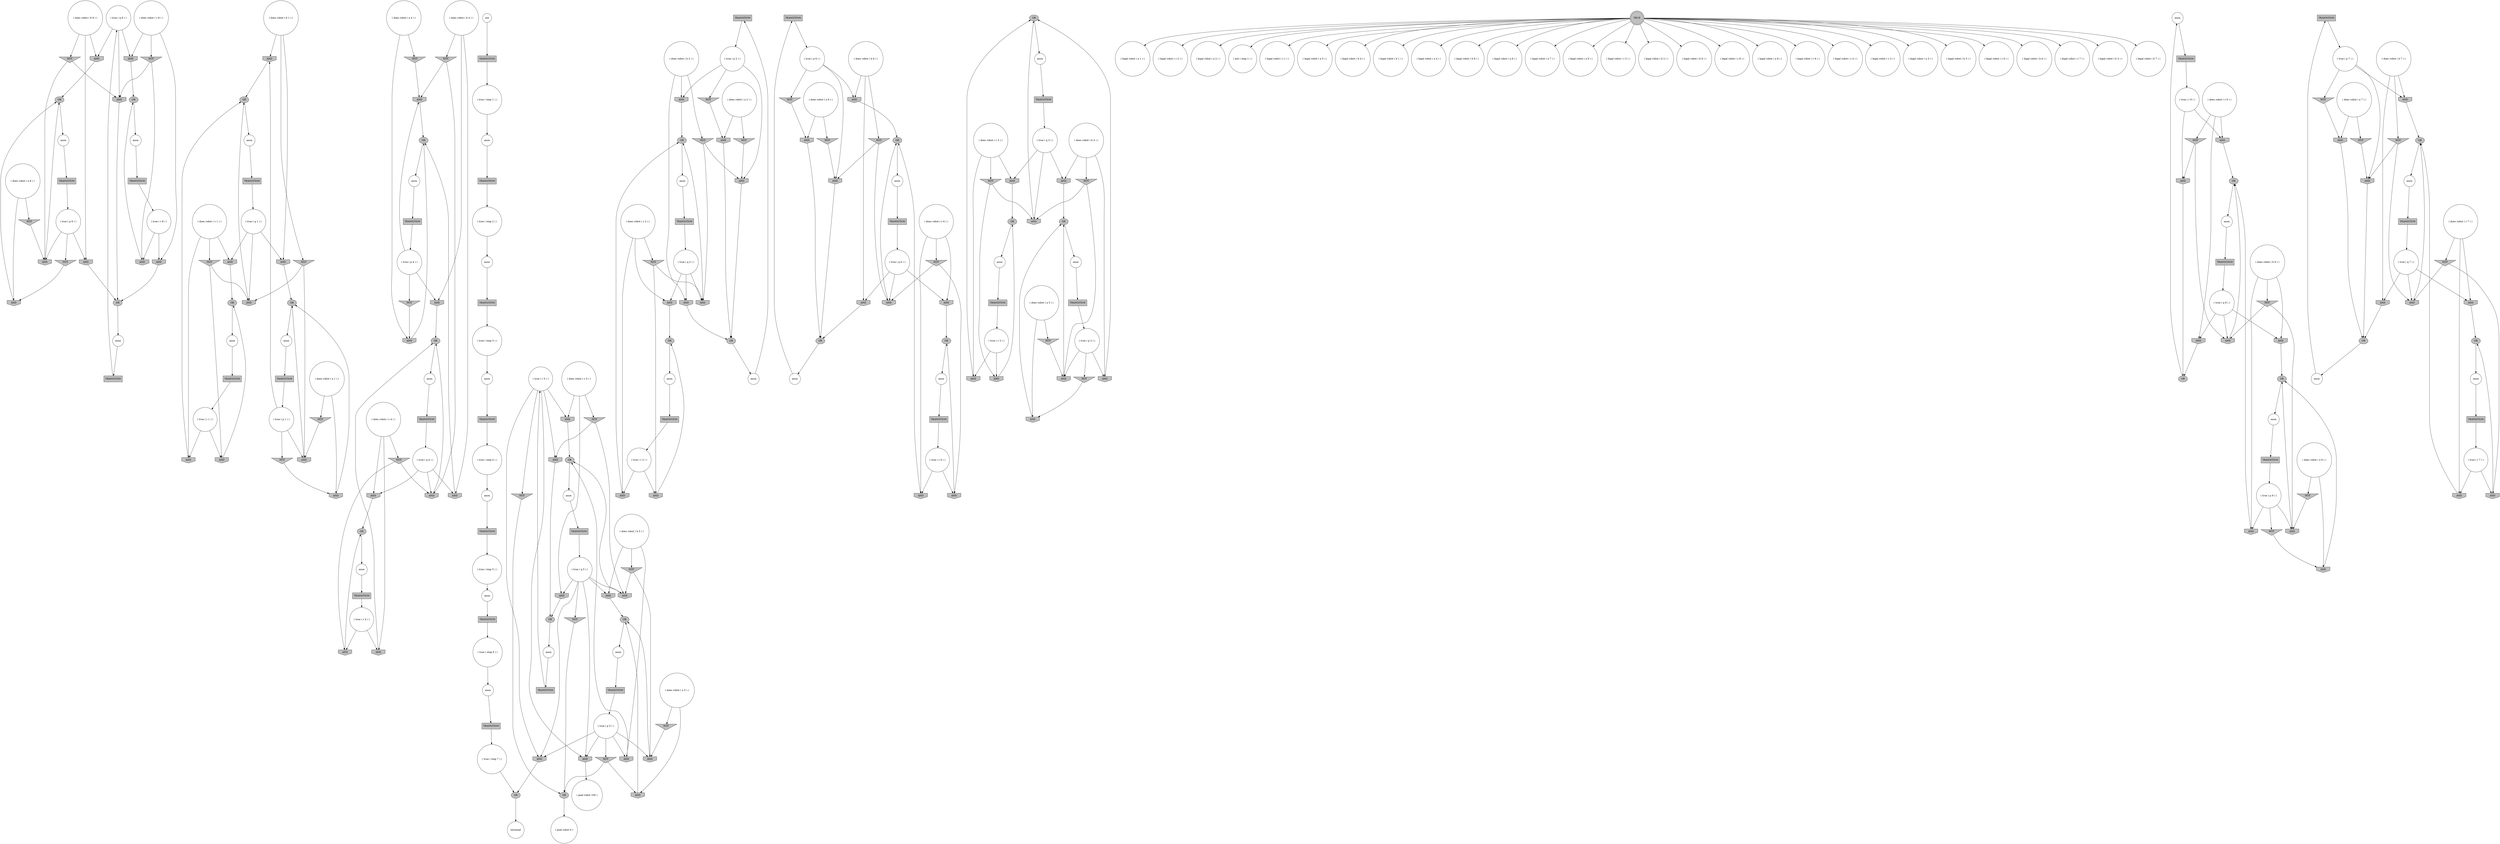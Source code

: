 digraph propNet
{
	"@76d3046"[shape=circle, style= filled, fillcolor=white, label="( true ( q 8 ) )"]; "@76d3046"->"@2bb64b70"; "@76d3046"->"@7c3cfaab"; "@76d3046"->"@22c8ebd6"; 
	"@54d1f0ad"[shape=invhouse, style= filled, fillcolor=grey, label="AND"]; "@54d1f0ad"->"@3a252a17"; 
	"@cc749e4"[shape=invtriangle, style= filled, fillcolor=grey, label="NOT"]; "@cc749e4"->"@16369fdc"; 
	"@62f04dae"[shape=invhouse, style= filled, fillcolor=grey, label="AND"]; "@62f04dae"->"@5da0b94d"; 
	"@1ad997f9"[shape=box, style= filled, fillcolor=grey, label="TRANSITION"]; "@1ad997f9"->"@2f87fafc"; 
	"@3c789d63"[shape=circle, style= filled, fillcolor=white, label="( true ( q 4 ) )"]; "@3c789d63"->"@3e29b849"; "@3c789d63"->"@1db5d2b2"; "@3c789d63"->"@7cfae78f"; 
	"@7220b722"[shape=box, style= filled, fillcolor=grey, label="TRANSITION"]; "@7220b722"->"@28722969"; 
	"@3e29b849"[shape=invhouse, style= filled, fillcolor=grey, label="AND"]; "@3e29b849"->"@5b0010ec"; 
	"@5fb45ddc"[shape=circle, style= filled, fillcolor=white, label="( does robot ( b 2 ) )"]; "@5fb45ddc"->"@3f2f529b"; "@5fb45ddc"->"@3a7e479a"; "@5fb45ddc"->"@75f0f8ff"; 
	"@6128453c"[shape=box, style= filled, fillcolor=grey, label="TRANSITION"]; "@6128453c"->"@22b90a6e"; 
	"@51f2412a"[shape=ellipse, style= filled, fillcolor=grey, label="OR"]; "@51f2412a"->"@7794566d"; 
	"@4d83da96"[shape=circle, style= filled, fillcolor=white, label="( true ( r 2 ) )"]; "@4d83da96"->"@1e929ba3"; "@4d83da96"->"@1695ef17"; 
	"@2025b64d"[shape=ellipse, style= filled, fillcolor=grey, label="OR"]; "@2025b64d"->"@be389b8"; 
	"@74914a0a"[shape=box, style= filled, fillcolor=grey, label="TRANSITION"]; "@74914a0a"->"@f2f8a84"; 
	"@569c6f2"[shape=invtriangle, style= filled, fillcolor=grey, label="NOT"]; "@569c6f2"->"@1ae0e7d"; "@569c6f2"->"@63843ca4"; 
	"@35703484"[shape=circle, style= filled, fillcolor=white, label="( legal robot ( a 1 ) )"]; 
	"@5e53bbfa"[shape=invtriangle, style= filled, fillcolor=grey, label="NOT"]; "@5e53bbfa"->"@1e4276fd"; 
	"@70da8742"[shape=invhouse, style= filled, fillcolor=grey, label="AND"]; "@70da8742"->"@44f1b25e"; 
	"@732efcfe"[shape=circle, style= filled, fillcolor=white, label="anon"]; "@732efcfe"->"@2555e3ab"; 
	"@be389b8"[shape=circle, style= filled, fillcolor=white, label="anon"]; "@be389b8"->"@6dca1837"; 
	"@3a7e479a"[shape=invtriangle, style= filled, fillcolor=grey, label="NOT"]; "@3a7e479a"->"@199b7c62"; "@3a7e479a"->"@388eed76"; 
	"@1fb93526"[shape=box, style= filled, fillcolor=grey, label="TRANSITION"]; "@1fb93526"->"@6cb1cb25"; 
	"@466c137c"[shape=box, style= filled, fillcolor=grey, label="TRANSITION"]; "@466c137c"->"@61697d14"; 
	"@190c0fa7"[shape=circle, style= filled, fillcolor=white, label="( legal robot ( c 2 ) )"]; 
	"@627c4768"[shape=circle, style= filled, fillcolor=white, label="( legal robot ( a 2 ) )"]; 
	"@36b1be82"[shape=ellipse, style= filled, fillcolor=grey, label="OR"]; "@36b1be82"->"@4f5264db"; 
	"@9f6f3dc"[shape=circle, style= filled, fillcolor=white, label="anon"]; "@9f6f3dc"->"@3f8771dc"; 
	"@766d4f30"[shape=invhouse, style= filled, fillcolor=grey, label="AND"]; "@766d4f30"->"@2025b64d"; 
	"@2c8f3eac"[shape=circle, style= filled, fillcolor=white, label="( init ( step 1 ) )"]; 
	"@62e59e40"[shape=circle, style= filled, fillcolor=white, label="terminal"]; 
	"@5da0b94d"[shape=ellipse, style= filled, fillcolor=grey, label="OR"]; "@5da0b94d"->"@62e59e40"; 
	"@50baa573"[shape=ellipse, style= filled, fillcolor=grey, label="OR"]; "@50baa573"->"@dc44a6d"; 
	"@3f78e13f"[shape=circle, style= filled, fillcolor=white, label="( legal robot ( c 1 ) )"]; 
	"@738bf6bf"[shape=box, style= filled, fillcolor=grey, label="TRANSITION"]; "@738bf6bf"->"@256b352c"; 
	"@db2e44d"[shape=invtriangle, style= filled, fillcolor=grey, label="NOT"]; "@db2e44d"->"@1b2ede8"; 
	"@5b08ea49"[shape=invtriangle, style= filled, fillcolor=grey, label="NOT"]; "@5b08ea49"->"@3e29b849"; "@5b08ea49"->"@264d8d50"; 
	"@c7f5bf9"[shape=invhouse, style= filled, fillcolor=grey, label="AND"]; "@c7f5bf9"->"@44f1b25e"; 
	"@4c825cf3"[shape=circle, style= filled, fillcolor=white, label="( true ( q 9 ) )"]; "@4c825cf3"->"@6c7a3a30"; "@4c825cf3"->"@b9deddb"; "@4c825cf3"->"@49b9a538"; 
	"@3e7c609"[shape=circle, style= filled, fillcolor=white, label="( does robot ( b 9 ) )"]; "@3e7c609"->"@7bfd25ce"; "@3e7c609"->"@657a7adf"; "@3e7c609"->"@49b9a538"; 
	"@c65fb1"[shape=invtriangle, style= filled, fillcolor=grey, label="NOT"]; "@c65fb1"->"@388eed76"; 
	"@5b0010ec"[shape=ellipse, style= filled, fillcolor=grey, label="OR"]; "@5b0010ec"->"@615724a0"; 
	"@2e0ca6ae"[shape=circle, style= filled, fillcolor=white, label="anon"]; "@2e0ca6ae"->"@29d602b3"; 
	"@4c18fa85"[shape=invhouse, style= filled, fillcolor=grey, label="AND"]; "@4c18fa85"->"@5ecfe500"; 
	"@6d87c12a"[shape=invtriangle, style= filled, fillcolor=grey, label="NOT"]; "@6d87c12a"->"@6b9ae493"; "@6d87c12a"->"@91456c5"; 
	"@2c18b492"[shape=ellipse, style= filled, fillcolor=grey, label="OR"]; "@2c18b492"->"@9f6f3dc"; 
	"@7aaf8b32"[shape=ellipse, style= filled, fillcolor=grey, label="OR"]; "@7aaf8b32"->"@1adbbe8b"; 
	"@3a252a17"[shape=ellipse, style= filled, fillcolor=grey, label="OR"]; "@3a252a17"->"@5dee69d3"; 
	"@627b5c"[shape=invhouse, style= filled, fillcolor=grey, label="AND"]; "@627b5c"->"@2025b64d"; 
	"@6fa37fac"[shape=circle, style= filled, fillcolor=white, label="( true ( q 7 ) )"]; "@6fa37fac"->"@4e0bd5df"; "@6fa37fac"->"@763861e6"; "@6fa37fac"->"@91456c5"; 
	"@12e29f36"[shape=circle, style= filled, fillcolor=white, label="anon"]; "@12e29f36"->"@6128453c"; 
	"@14cef147"[shape=invtriangle, style= filled, fillcolor=grey, label="NOT"]; "@14cef147"->"@1ae0e7d"; "@14cef147"->"@1e4276fd"; 
	"@4aa0c486"[shape=circle, style= filled, fillcolor=white, label="( does robot ( a 2 ) )"]; "@4aa0c486"->"@c65fb1"; "@4aa0c486"->"@4e850e8c"; 
	"@4a018e1b"[shape=circle, style= filled, fillcolor=white, label="anon"]; "@4a018e1b"->"@171fcdde"; 
	"@1695ef17"[shape=invhouse, style= filled, fillcolor=grey, label="AND"]; "@1695ef17"->"@36b1be82"; 
	"@531a700a"[shape=invhouse, style= filled, fillcolor=grey, label="AND"]; "@531a700a"->"@561140db"; 
	"@1b2ede8"[shape=ellipse, style= filled, fillcolor=grey, label="OR"]; "@1b2ede8"->"@a211b37"; 
	"@6a46f764"[shape=invhouse, style= filled, fillcolor=grey, label="AND"]; "@6a46f764"->"@50baa573"; 
	"@114c02d4"[shape=invhouse, style= filled, fillcolor=grey, label="AND"]; "@114c02d4"->"@37f808e6"; 
	"@2bb64b70"[shape=invhouse, style= filled, fillcolor=grey, label="AND"]; "@2bb64b70"->"@2d97d09f"; 
	"@49c88f2b"[shape=circle, style= filled, fillcolor=white, label="anon"]; "@49c88f2b"->"@5fc8ad52"; 
	"@9eae15f"[shape=invhouse, style= filled, fillcolor=grey, label="AND"]; "@9eae15f"->"@2569a1c5"; 
	"@1b0fb9bd"[shape=invhouse, style= filled, fillcolor=grey, label="AND"]; "@1b0fb9bd"->"@e2f75e5"; 
	"@72270fc4"[shape=circle, style= filled, fillcolor=white, label="( legal robot ( a 5 ) )"]; 
	"@66201d6d"[shape=circle, style= filled, fillcolor=white, label="init"]; "@66201d6d"->"@466c137c"; 
	"@46c80e21"[shape=circle, style= filled, fillcolor=white, label="( legal robot ( b 4 ) )"]; 
	"@68f51766"[shape=circle, style= filled, fillcolor=white, label="( does robot ( b 1 ) )"]; "@68f51766"->"@54d1f0ad"; "@68f51766"->"@32d35f5f"; "@68f51766"->"@6e9c2192"; 
	"@46be6108"[shape=circle, style= filled, fillcolor=white, label="anon"]; "@46be6108"->"@214b4b3a"; 
	"@79b2591c"[shape=invhouse, style= filled, fillcolor=grey, label="AND"]; "@79b2591c"->"@51f2412a"; 
	"@1fbb60ad"[shape=circle, style= filled, fillcolor=white, label="( legal robot ( b 1 ) )"]; 
	"@2f87fafc"[shape=circle, style= filled, fillcolor=white, label="( true ( p 2 ) )"]; "@2f87fafc"->"@db2b10a"; "@2f87fafc"->"@75f0f8ff"; "@2f87fafc"->"@388eed76"; 
	"@2d6f4ce0"[shape=box, style= filled, fillcolor=grey, label="TRANSITION"]; "@2d6f4ce0"->"@10ba5a81"; 
	"@db2b10a"[shape=invtriangle, style= filled, fillcolor=grey, label="NOT"]; "@db2b10a"->"@4e850e8c"; 
	"@52f9cbe5"[shape=invhouse, style= filled, fillcolor=grey, label="AND"]; "@52f9cbe5"->"@3aa42c31"; 
	"@4302df5"[shape=box, style= filled, fillcolor=grey, label="TRANSITION"]; "@4302df5"->"@7ea96606"; 
	"@2555e3ab"[shape=box, style= filled, fillcolor=grey, label="TRANSITION"]; "@2555e3ab"->"@32bed1fd"; 
	"@7794566d"[shape=circle, style= filled, fillcolor=white, label="anon"]; "@7794566d"->"@7220b722"; 
	"@264d8d50"[shape=invhouse, style= filled, fillcolor=grey, label="AND"]; "@264d8d50"->"@71d0e17a"; 
	"@705ba50e"[shape=circle, style= filled, fillcolor=white, label="( legal robot ( a 4 ) )"]; 
	"@54f169"[shape=circle, style= filled, fillcolor=white, label="( true ( q 3 ) )"]; "@54f169"->"@627b5c"; "@54f169"->"@5afc0f5"; "@54f169"->"@4c5b55a9"; 
	"@6b9ae493"[shape=invhouse, style= filled, fillcolor=grey, label="AND"]; "@6b9ae493"->"@2a5b8e8c"; 
	"@23f2bc83"[shape=circle, style= filled, fillcolor=white, label="( does robot ( a 3 ) )"]; "@23f2bc83"->"@b04bce3"; "@23f2bc83"->"@15364ee5"; 
	"@4dc4e792"[shape=invhouse, style= filled, fillcolor=grey, label="AND"]; "@4dc4e792"->"@6153e0c0"; 
	"@3aa42c31"[shape=circle, style= filled, fillcolor=white, label="( goal robot 100 )"]; 
	"@6cb1cb25"[shape=circle, style= filled, fillcolor=white, label="( true ( p 1 ) )"]; "@6cb1cb25"->"@54d1f0ad"; "@6cb1cb25"->"@531a700a"; "@6cb1cb25"->"@59e14a78"; 
	"@62bc36ff"[shape=invhouse, style= filled, fillcolor=grey, label="AND"]; "@62bc36ff"->"@40930120"; 
	"@3b3e3940"[shape=box, style= filled, fillcolor=grey, label="TRANSITION"]; "@3b3e3940"->"@7be758ca"; 
	"@5e6e3fe4"[shape=circle, style= filled, fillcolor=white, label="( legal robot ( b 8 ) )"]; 
	"@71cd427a"[shape=invhouse, style= filled, fillcolor=grey, label="AND"]; "@71cd427a"->"@4f9d4f7"; 
	"@4f65cbd2"[shape=ellipse, style= filled, fillcolor=grey, label="OR"]; "@4f65cbd2"->"@242870b7"; 
	"@58edf4c8"[shape=circle, style= filled, fillcolor=white, label="( true ( q 6 ) )"]; "@58edf4c8"->"@3c6e4ba6"; "@58edf4c8"->"@70da8742"; "@58edf4c8"->"@6cb101cf"; 
	"@190a0d51"[shape=circle, style= filled, fillcolor=white, label="anon"]; "@190a0d51"->"@30f49e8f"; 
	"@5dee69d3"[shape=circle, style= filled, fillcolor=white, label="anon"]; "@5dee69d3"->"@3850620f"; 
	"@57f55cae"[shape=circle, style= filled, fillcolor=white, label="anon"]; "@57f55cae"->"@41d753b7"; 
	"@28b53b32"[shape=invhouse, style= filled, fillcolor=grey, label="AND"]; "@28b53b32"->"@23ae81ab"; 
	"@79ec41c0"[shape=invhouse, style= filled, fillcolor=grey, label="AND"]; "@79ec41c0"->"@36b1be82"; 
	"@1db5d2b2"[shape=invhouse, style= filled, fillcolor=grey, label="AND"]; "@1db5d2b2"->"@43824d2c"; 
	"@22c8ebd6"[shape=invhouse, style= filled, fillcolor=grey, label="AND"]; "@22c8ebd6"->"@7aaf8b32"; 
	"@561140db"[shape=ellipse, style= filled, fillcolor=grey, label="OR"]; "@561140db"->"@6b91602"; 
	"@15f7dbd8"[shape=circle, style= filled, fillcolor=white, label="anon"]; "@15f7dbd8"->"@1ad997f9"; 
	"@32d35f5f"[shape=invtriangle, style= filled, fillcolor=grey, label="NOT"]; "@32d35f5f"->"@1e3a4822"; "@32d35f5f"->"@531a700a"; 
	"@10b173c3"[shape=circle, style= filled, fillcolor=white, label="( legal robot ( a 6 ) )"]; 
	"@1e929ba3"[shape=invhouse, style= filled, fillcolor=grey, label="AND"]; "@1e929ba3"->"@2c18b492"; 
	"@448be1c9"[shape=invtriangle, style= filled, fillcolor=grey, label="NOT"]; "@448be1c9"->"@2bb64b70"; "@448be1c9"->"@3b947647"; 
	"@dc44a6d"[shape=circle, style= filled, fillcolor=white, label="anon"]; "@dc44a6d"->"@32552379"; 
	"@4d342f5b"[shape=circle, style= filled, fillcolor=white, label="( legal robot ( a 7 ) )"]; 
	"@3ea763a"[shape=ellipse, style= filled, fillcolor=grey, label="OR"]; "@3ea763a"->"@15f7dbd8"; 
	"@1d1126f6"[shape=circle, style= filled, fillcolor=white, label="( legal robot ( a 9 ) )"]; 
	"@6feb139e"[shape=box, style= filled, fillcolor=grey, label="TRANSITION"]; "@6feb139e"->"@5c392fe8"; 
	"@388eed76"[shape=invhouse, style= filled, fillcolor=grey, label="AND"]; "@388eed76"->"@3ea763a"; 
	"@4c5b55a9"[shape=invhouse, style= filled, fillcolor=grey, label="AND"]; "@4c5b55a9"->"@4f9d4f7"; 
	"@3484fdbc"[shape=invhouse, style= filled, fillcolor=grey, label="AND"]; "@3484fdbc"->"@5ecfe500"; 
	"@614a616"[shape=circle, style= filled, fillcolor=white, label="( true ( r 7 ) )"]; "@614a616"->"@6b9ae493"; "@614a616"->"@2e5facbd"; 
	"@30f49e8f"[shape=box, style= filled, fillcolor=grey, label="TRANSITION"]; "@30f49e8f"->"@71e852be"; 
	"@40930120"[shape=ellipse, style= filled, fillcolor=grey, label="OR"]; "@40930120"->"@732efcfe"; 
	"@15c313da"[shape=circle, style= filled, fillcolor=white, label="anon"]; "@15c313da"->"@bd5d765"; 
	"@43824d2c"[shape=ellipse, style= filled, fillcolor=grey, label="OR"]; "@43824d2c"->"@1f98a654"; 
	"@b04bce3"[shape=invhouse, style= filled, fillcolor=grey, label="AND"]; "@b04bce3"->"@6153e0c0"; 
	"@5afc0f5"[shape=invhouse, style= filled, fillcolor=grey, label="AND"]; "@5afc0f5"->"@6153e0c0"; 
	"@3bad0d89"[shape=circle, style= filled, fillcolor=white, label="( does robot ( a 5 ) )"]; "@3bad0d89"->"@5e53bbfa"; "@3bad0d89"->"@7c6743e2"; 
	"@5ecfe500"[shape=ellipse, style= filled, fillcolor=grey, label="OR"]; "@5ecfe500"->"@22c393a1"; 
	"@7669521"[shape=box, style= filled, fillcolor=grey, label="TRANSITION"]; "@7669521"->"@13ad9b0f"; 
	"@7433c78b"[shape=box, style= filled, fillcolor=grey, label="TRANSITION"]; "@7433c78b"->"@4c825cf3"; 
	"@3e03e574"[shape=invtriangle, style= filled, fillcolor=grey, label="NOT"]; "@3e03e574"->"@627b5c"; "@3e03e574"->"@71cd427a"; 
	"@4fe2fe5d"[shape=invhouse, style= filled, fillcolor=grey, label="AND"]; "@4fe2fe5d"->"@3a252a17"; 
	"@699dd97b"[shape=invhouse, style= filled, fillcolor=grey, label="AND"]; "@699dd97b"->"@4f65cbd2"; 
	"@7be758ca"[shape=circle, style= filled, fillcolor=white, label="( true ( p 9 ) )"]; "@7be758ca"->"@7bfd25ce"; "@7be758ca"->"@4c18fa85"; "@7be758ca"->"@976484e"; 
	"@615724a0"[shape=circle, style= filled, fillcolor=white, label="anon"]; "@615724a0"->"@69f4b0dc"; 
	"@61335b86"[shape=circle, style= filled, fillcolor=white, label="anon"]; "@61335b86"->"@2d6f4ce0"; 
	"@7ea96606"[shape=circle, style= filled, fillcolor=white, label="( true ( r 5 ) )"]; "@7ea96606"->"@52f9cbe5"; "@7ea96606"->"@62f04dae"; "@7ea96606"->"@63843ca4"; "@7ea96606"->"@db2e44d"; "@7ea96606"->"@114c02d4"; 
	"@6b91602"[shape=circle, style= filled, fillcolor=white, label="anon"]; "@6b91602"->"@1fb93526"; 
	"@521d590d"[shape=circle, style= filled, fillcolor=white, label="( legal robot ( c 5 ) )"]; 
	"@6f0e0eb5"[shape=invtriangle, style= filled, fillcolor=grey, label="NOT"]; "@6f0e0eb5"->"@4c18fa85"; 
	"@3403f5a0"[shape=ellipse, style= filled, fillcolor=grey, label="OR"]; "@3403f5a0"->"@6ff2f60d"; 
	"@3f2f529b"[shape=invhouse, style= filled, fillcolor=grey, label="AND"]; "@3f2f529b"->"@3ea763a"; 
	"@33cfa965"[shape=circle, style= filled, fillcolor=white, label="( does robot ( c 1 ) )"]; "@33cfa965"->"@67a4076"; "@33cfa965"->"@9eae15f"; "@33cfa965"->"@4fe2fe5d"; 
	"@1286d597"[shape=invhouse, style= filled, fillcolor=grey, label="AND"]; "@1286d597"->"@2025b64d"; 
	"@57004a1a"[shape=circle, style= filled, fillcolor=white, label="( does robot ( a 6 ) )"]; "@57004a1a"->"@79b2591c"; "@57004a1a"->"@54011d95"; 
	"@41d753b7"[shape=box, style= filled, fillcolor=grey, label="TRANSITION"]; "@41d753b7"->"@58edf4c8"; 
	"@74bffc3a"[shape=invtriangle, style= filled, fillcolor=grey, label="NOT"]; "@74bffc3a"->"@68487fb7"; 
	"@1547a16f"[shape=circle, style= filled, fillcolor=white, label="( legal robot ( b 2 ) )"]; 
	"@91456c5"[shape=invhouse, style= filled, fillcolor=grey, label="AND"]; "@91456c5"->"@4f65cbd2"; 
	"@60328c40"[shape=invtriangle, style= filled, fillcolor=grey, label="NOT"]; "@60328c40"->"@199b7c62"; "@60328c40"->"@1695ef17"; 
	"@70e8eeca"[shape=invhouse, style= filled, fillcolor=grey, label="AND"]; "@70e8eeca"->"@11e3c2c6"; 
	"@2630a895"[shape=circle, style= filled, fillcolor=white, label="( does robot ( b 8 ) )"]; "@2630a895"->"@448be1c9"; "@2630a895"->"@4d8ef117"; "@2630a895"->"@22c8ebd6"; 
	"@5c392fe8"[shape=circle, style= filled, fillcolor=white, label="( true ( p 4 ) )"]; "@5c392fe8"->"@16369fdc"; "@5c392fe8"->"@1e646bfb"; "@5c392fe8"->"@74bffc3a"; 
	"@63843ca4"[shape=invhouse, style= filled, fillcolor=grey, label="AND"]; "@63843ca4"->"@3a4c585f"; 
	"@bd5d765"[shape=box, style= filled, fillcolor=grey, label="TRANSITION"]; "@bd5d765"->"@1241647f"; 
	"@214b4b3a"[shape=box, style= filled, fillcolor=grey, label="TRANSITION"]; "@214b4b3a"->"@477baf4"; 
	"@d6d46d7"[shape=invtriangle, style= filled, fillcolor=grey, label="NOT"]; "@d6d46d7"->"@1b0fb9bd"; 
	"@4e0bd5df"[shape=invhouse, style= filled, fillcolor=grey, label="AND"]; "@4e0bd5df"->"@e2f75e5"; 
	"@7d1050be"[shape=circle, style= filled, fillcolor=white, label="anon"]; "@7d1050be"->"@7669521"; 
	"@71e852be"[shape=circle, style= filled, fillcolor=white, label="( true ( step 2 ) )"]; "@71e852be"->"@1a0283e"; 
	"@6b5b5783"[shape=invtriangle, style= filled, fillcolor=grey, label="NOT"]; "@6b5b5783"->"@39ce9085"; "@6b5b5783"->"@70da8742"; 
	"@3c2250d5"[shape=invtriangle, style= filled, fillcolor=grey, label="NOT"]; "@3c2250d5"->"@70e8eeca"; "@3c2250d5"->"@70da8742"; 
	"@3a3f4a21"[shape=circle, style= filled, fillcolor=white, label="( true ( p 3 ) )"]; "@3a3f4a21"->"@468034b6"; "@3a3f4a21"->"@1286d597"; "@3a3f4a21"->"@4dc4e792"; 
	"@67e6cf07"[shape=circle, style= filled, fillcolor=white, label="( does robot ( c 8 ) )"]; "@67e6cf07"->"@72d8978c"; "@67e6cf07"->"@7c3cfaab"; "@67e6cf07"->"@622209db"; 
	"@55444319"[shape=box, style= filled, fillcolor=grey, label="TRANSITION"]; "@55444319"->"@4c9549af"; 
	"@3850620f"[shape=box, style= filled, fillcolor=grey, label="TRANSITION"]; "@3850620f"->"@1b72290f"; 
	"@39ce9085"[shape=invhouse, style= filled, fillcolor=grey, label="AND"]; "@39ce9085"->"@51f2412a"; 
	"@22c393a1"[shape=circle, style= filled, fillcolor=white, label="anon"]; "@22c393a1"->"@3b3e3940"; 
	"@e7c0d41"[shape=circle, style= filled, fillcolor=white, label="( true ( p 5 ) )"]; "@e7c0d41"->"@52f9cbe5"; "@e7c0d41"->"@62f04dae"; "@e7c0d41"->"@6b6c14c0"; "@e7c0d41"->"@3b961a84"; "@e7c0d41"->"@1e4276fd"; 
	"@242870b7"[shape=circle, style= filled, fillcolor=white, label="anon"]; "@242870b7"->"@43886a34"; 
	"@256b352c"[shape=circle, style= filled, fillcolor=white, label="( true ( p 7 ) )"]; "@256b352c"->"@699dd97b"; "@256b352c"->"@7696e4c"; "@256b352c"->"@1b0fb9bd"; 
	"@7696e4c"[shape=invtriangle, style= filled, fillcolor=grey, label="NOT"]; "@7696e4c"->"@1ac84361"; 
	"@6c7a3a30"[shape=invhouse, style= filled, fillcolor=grey, label="AND"]; "@6c7a3a30"->"@40930120"; 
	"@3b961a84"[shape=invhouse, style= filled, fillcolor=grey, label="AND"]; "@3b961a84"->"@37f808e6"; 
	"@5d0e2c9"[shape=circle, style= filled, fillcolor=white, label="( true ( q 2 ) )"]; "@5d0e2c9"->"@199b7c62"; "@5d0e2c9"->"@3f2f529b"; "@5d0e2c9"->"@79ec41c0"; 
	"@153d4c49"[shape=circle, style= filled, fillcolor=white, label="( does robot ( b 6 ) )"]; "@153d4c49"->"@3c6e4ba6"; "@153d4c49"->"@6b5b5783"; "@153d4c49"->"@c7f5bf9"; 
	"@1e4218cb"[shape=circle, style= filled, fillcolor=white, label="( does robot ( c 5 ) )"]; "@1e4218cb"->"@2c4f71a3"; "@1e4218cb"->"@569c6f2"; "@1e4218cb"->"@114c02d4"; 
	"@11b78953"[shape=circle, style= filled, fillcolor=white, label="( legal robot ( b 9 ) )"]; 
	"@15364ee5"[shape=invtriangle, style= filled, fillcolor=grey, label="NOT"]; "@15364ee5"->"@4dc4e792"; 
	"@4b5a4a77"[shape=circle, style= filled, fillcolor=white, label="( does robot ( b 5 ) )"]; "@4b5a4a77"->"@14cef147"; "@4b5a4a77"->"@3b961a84"; "@4b5a4a77"->"@6a46f764"; 
	"@71d0e17a"[shape=ellipse, style= filled, fillcolor=grey, label="OR"]; "@71d0e17a"->"@48834af6"; 
	"@1e4276fd"[shape=invhouse, style= filled, fillcolor=grey, label="AND"]; "@1e4276fd"->"@50baa573"; 
	"@c387202"[shape=invtriangle, style= filled, fillcolor=grey, label="NOT"]; "@c387202"->"@627b5c"; "@c387202"->"@4dc4e792"; 
	"@7c3cfaab"[shape=invhouse, style= filled, fillcolor=grey, label="AND"]; "@7c3cfaab"->"@23ae81ab"; 
	"@233e9934"[shape=invtriangle, style= filled, fillcolor=grey, label="NOT"]; "@233e9934"->"@62bc36ff"; "@233e9934"->"@b9deddb"; 
	"@6153e0c0"[shape=ellipse, style= filled, fillcolor=grey, label="OR"]; "@6153e0c0"->"@49c88f2b"; 
	"@3a4c585f"[shape=ellipse, style= filled, fillcolor=grey, label="OR"]; "@3a4c585f"->"@6a3de2df"; 
	"@717757ad"[shape=circle, style= filled, fillcolor=white, label="( legal robot ( c 8 ) )"]; 
	"@5ec22978"[shape=circle, style= filled, fillcolor=white, label="( does robot ( a 1 ) )"]; "@5ec22978"->"@1d30b5e2"; "@5ec22978"->"@55e03a61"; 
	"@5637dde9"[shape=box, style= filled, fillcolor=grey, label="TRANSITION"]; "@5637dde9"->"@4d83da96"; 
	"@6ff2f60d"[shape=circle, style= filled, fillcolor=white, label="anon"]; "@6ff2f60d"->"@7433c78b"; 
	"@7bfd25ce"[shape=invhouse, style= filled, fillcolor=grey, label="AND"]; "@7bfd25ce"->"@3403f5a0"; 
	"@7a258c74"[shape=invtriangle, style= filled, fillcolor=grey, label="NOT"]; "@7a258c74"->"@37285252"; 
	"@7371b246"[shape=box, style= filled, fillcolor=grey, label="TRANSITION"]; "@7371b246"->"@fe14de0"; 
	"@2904b5ae"[shape=box, style= filled, fillcolor=grey, label="TRANSITION"]; "@2904b5ae"->"@2d7892d5"; 
	"@74e51bda"[shape=circle, style= filled, fillcolor=white, label="( does robot ( c 7 ) )"]; "@74e51bda"->"@763861e6"; "@74e51bda"->"@6d87c12a"; "@74e51bda"->"@2e5facbd"; 
	"@1d7aaa0e"[shape=circle, style= filled, fillcolor=white, label="( does robot ( c 2 ) )"]; "@1d7aaa0e"->"@79ec41c0"; "@1d7aaa0e"->"@1e929ba3"; "@1d7aaa0e"->"@60328c40"; 
	"@6cb101cf"[shape=invhouse, style= filled, fillcolor=grey, label="AND"]; "@6cb101cf"->"@11e3c2c6"; 
	"@59e14a78"[shape=invtriangle, style= filled, fillcolor=grey, label="NOT"]; "@59e14a78"->"@55e03a61"; 
	"@43886a34"[shape=box, style= filled, fillcolor=grey, label="TRANSITION"]; "@43886a34"->"@6fa37fac"; 
	"@7cfae78f"[shape=invhouse, style= filled, fillcolor=grey, label="AND"]; "@7cfae78f"->"@71d0e17a"; 
	"@28c4b5f"[shape=invhouse, style= filled, fillcolor=grey, label="AND"]; "@28c4b5f"->"@3403f5a0"; 
	"@32552379"[shape=box, style= filled, fillcolor=grey, label="TRANSITION"]; "@32552379"->"@e7c0d41"; 
	"@441e064c"[shape=invhouse, style= filled, fillcolor=grey, label="AND"]; "@441e064c"->"@2569a1c5"; 
	"@71e13a2c"[shape=invtriangle, style= filled, fillcolor=grey, label="NOT"]; "@71e13a2c"->"@79b2591c"; 
	"@255b5c1f"[shape=circle, style= filled, fillcolor=white, label="( true ( step 4 ) )"]; "@255b5c1f"->"@61335b86"; 
	"@6a3de2df"[shape=circle, style= filled, fillcolor=white, label="anon"]; "@6a3de2df"->"@4302df5"; 
	"@4de514a9"[shape=circle, style= filled, fillcolor=white, label="anon"]; "@4de514a9"->"@738bf6bf"; 
	"@763861e6"[shape=invhouse, style= filled, fillcolor=grey, label="AND"]; "@763861e6"->"@2a5b8e8c"; 
	"@28722969"[shape=circle, style= filled, fillcolor=white, label="( true ( p 6 ) )"]; "@28722969"->"@39ce9085"; "@28722969"->"@71e13a2c"; "@28722969"->"@c7f5bf9"; 
	"@32bed1fd"[shape=circle, style= filled, fillcolor=white, label="( true ( r 9 ) )"]; "@32bed1fd"->"@62bc36ff"; "@32bed1fd"->"@28c4b5f"; 
	"@2a5b8e8c"[shape=ellipse, style= filled, fillcolor=grey, label="OR"]; "@2a5b8e8c"->"@60eb9f0d"; 
	"@5987e184"[shape=circle, style= filled, fillcolor=white, label="( legal robot ( a 8 ) )"]; 
	"@1b72290f"[shape=circle, style= filled, fillcolor=white, label="( true ( q 1 ) )"]; "@1b72290f"->"@1e3a4822"; "@1b72290f"->"@9eae15f"; "@1b72290f"->"@6e9c2192"; 
	"@fe14de0"[shape=circle, style= filled, fillcolor=white, label="( true ( p 8 ) )"]; "@fe14de0"->"@7a258c74"; "@fe14de0"->"@4d8ef117"; "@fe14de0"->"@3b947647"; 
	"@b9deddb"[shape=invhouse, style= filled, fillcolor=grey, label="AND"]; "@b9deddb"->"@3403f5a0"; 
	"@622209db"[shape=invtriangle, style= filled, fillcolor=grey, label="NOT"]; "@622209db"->"@2bb64b70"; "@622209db"->"@28b53b32"; 
	"@1a0283e"[shape=circle, style= filled, fillcolor=white, label="anon"]; "@1a0283e"->"@6e94124f"; 
	"@6efbfb30"[shape=box, style= filled, fillcolor=grey, label="TRANSITION"]; "@6efbfb30"->"@255b5c1f"; 
	"@4c18e99"[shape=circle, style= filled, fillcolor=white, label="( legal robot ( c 6 ) )"]; 
	"@20b124fa"[shape=invhouse, style= filled, fillcolor=grey, label="AND"]; "@20b124fa"->"@44f1b25e"; 
	"@f6a8823"[shape=invtriangle, style= filled, fillcolor=grey, label="NOT"]; "@f6a8823"->"@1b0fb9bd"; "@f6a8823"->"@91456c5"; 
	"@44f1b25e"[shape=ellipse, style= filled, fillcolor=grey, label="OR"]; "@44f1b25e"->"@57f55cae"; 
	"@584391f0"[shape=circle, style= filled, fillcolor=white, label="( does robot ( c 6 ) )"]; "@584391f0"->"@3c2250d5"; "@584391f0"->"@20b124fa"; "@584391f0"->"@6cb101cf"; 
	"@1a15cd9a"[shape=circle, style= filled, fillcolor=white, label="( does robot ( a 7 ) )"]; "@1a15cd9a"->"@1ac84361"; "@1a15cd9a"->"@d6d46d7"; 
	"@58cbffde"[shape=circle, style= filled, fillcolor=white, label="( legal robot ( c 4 ) )"]; 
	"@a211b37"[shape=circle, style= filled, fillcolor=white, label="( goal robot 0 )"]; 
	"@7c6743e2"[shape=invhouse, style= filled, fillcolor=grey, label="AND"]; "@7c6743e2"->"@50baa573"; 
	"@1ac84361"[shape=invhouse, style= filled, fillcolor=grey, label="AND"]; "@1ac84361"->"@e2f75e5"; 
	"@3c6e4ba6"[shape=invhouse, style= filled, fillcolor=grey, label="AND"]; "@3c6e4ba6"->"@51f2412a"; 
	"@6fc41e49"[shape=circle, style= filled, fillcolor=white, label="( does robot ( b 4 ) )"]; "@6fc41e49"->"@1e646bfb"; "@6fc41e49"->"@1db5d2b2"; "@6fc41e49"->"@34a083f2"; 
	"@4f5264db"[shape=circle, style= filled, fillcolor=white, label="anon"]; "@4f5264db"->"@5637dde9"; 
	"@66d7a9c9"[shape=circle, style= filled, fillcolor=white, label="( legal robot ( c 3 ) )"]; 
	"@5114ef62"[shape=circle, style= filled, fillcolor=white, label="( legal robot ( a 3 ) )"]; 
	"@1824c22b"[shape=circle, style= filled, fillcolor=white, label="( legal robot ( b 5 ) )"]; 
	"@3f9f76a5"[shape=circle, style= filled, fillcolor=white, label="( true ( step 3 ) )"]; "@3f9f76a5"->"@54eeabe8"; 
	"@1f98a654"[shape=circle, style= filled, fillcolor=white, label="anon"]; "@1f98a654"->"@6feb139e"; 
	"@4c9549af"[shape=circle, style= filled, fillcolor=white, label="( true ( r 6 ) )"]; "@4c9549af"->"@70e8eeca"; "@4c9549af"->"@20b124fa"; 
	"@2d7892d5"[shape=circle, style= filled, fillcolor=white, label="( true ( r 4 ) )"]; "@2d7892d5"->"@264d8d50"; "@2d7892d5"->"@20e64795"; 
	"@2075a744"[shape=circle, style= filled, fillcolor=white, label="( does robot ( b 3 ) )"]; "@2075a744"->"@c387202"; "@2075a744"->"@5afc0f5"; "@2075a744"->"@1286d597"; 
	"@72d8978c"[shape=invhouse, style= filled, fillcolor=grey, label="AND"]; "@72d8978c"->"@2d97d09f"; 
	"@67a4076"[shape=invtriangle, style= filled, fillcolor=grey, label="NOT"]; "@67a4076"->"@441e064c"; "@67a4076"->"@1e3a4822"; 
	"@11e3c2c6"[shape=ellipse, style= filled, fillcolor=grey, label="OR"]; "@11e3c2c6"->"@85e57"; 
	"@85e57"[shape=circle, style= filled, fillcolor=white, label="anon"]; "@85e57"->"@55444319"; 
	"@1e646bfb"[shape=invhouse, style= filled, fillcolor=grey, label="AND"]; "@1e646bfb"->"@5b0010ec"; 
	"@2c4f71a3"[shape=invhouse, style= filled, fillcolor=grey, label="AND"]; "@2c4f71a3"->"@3a4c585f"; 
	"@1d30b5e2"[shape=invtriangle, style= filled, fillcolor=grey, label="NOT"]; "@1d30b5e2"->"@531a700a"; 
	"@54eeabe8"[shape=circle, style= filled, fillcolor=white, label="anon"]; "@54eeabe8"->"@6efbfb30"; 
	"@10ba5a81"[shape=circle, style= filled, fillcolor=white, label="( true ( step 5 ) )"]; "@10ba5a81"->"@12e29f36"; 
	"@34a083f2"[shape=invtriangle, style= filled, fillcolor=grey, label="NOT"]; "@34a083f2"->"@16369fdc"; "@34a083f2"->"@3e29b849"; 
	"@2e5facbd"[shape=invhouse, style= filled, fillcolor=grey, label="AND"]; "@2e5facbd"->"@4f65cbd2"; 
	"@1adbbe8b"[shape=circle, style= filled, fillcolor=white, label="anon"]; "@1adbbe8b"->"@7371b246"; 
	"@68487fb7"[shape=invhouse, style= filled, fillcolor=grey, label="AND"]; "@68487fb7"->"@43824d2c"; 
	"@1e3a4822"[shape=invhouse, style= filled, fillcolor=grey, label="AND"]; "@1e3a4822"->"@3a252a17"; 
	"@61697d14"[shape=circle, style= filled, fillcolor=white, label="( true ( step 1 ) )"]; "@61697d14"->"@190a0d51"; 
	"@23ae81ab"[shape=ellipse, style= filled, fillcolor=grey, label="OR"]; "@23ae81ab"->"@15c313da"; 
	"@2d97d09f"[shape=ellipse, style= filled, fillcolor=grey, label="OR"]; "@2d97d09f"->"@4a018e1b"; 
	"@29d602b3"[shape=box, style= filled, fillcolor=grey, label="TRANSITION"]; "@29d602b3"->"@5ac791f4"; 
	"@e2f75e5"[shape=ellipse, style= filled, fillcolor=grey, label="OR"]; "@e2f75e5"->"@4de514a9"; 
	"@4f9d4f7"[shape=ellipse, style= filled, fillcolor=grey, label="OR"]; "@4f9d4f7"->"@2e0ca6ae"; 
	"@48834af6"[shape=circle, style= filled, fillcolor=white, label="anon"]; "@48834af6"->"@2904b5ae"; 
	"@13ad9b0f"[shape=circle, style= filled, fillcolor=white, label="( true ( q 5 ) )"]; "@13ad9b0f"->"@52f9cbe5"; "@13ad9b0f"->"@62f04dae"; "@13ad9b0f"->"@1ae0e7d"; "@13ad9b0f"->"@2c4f71a3"; "@13ad9b0f"->"@50f8ae79"; "@13ad9b0f"->"@6a46f764"; 
	"@4d8ef117"[shape=invhouse, style= filled, fillcolor=grey, label="AND"]; "@4d8ef117"->"@2d97d09f"; 
	"@39fb9fb3"[shape=circle, style= filled, fillcolor=white, label="anon"]; "@39fb9fb3"->"@74914a0a"; 
	"@d174031"[shape=circle, style= filled, fillcolor=white, label="( legal robot ( c 9 ) )"]; 
	"@22b90a6e"[shape=circle, style= filled, fillcolor=white, label="( true ( step 6 ) )"]; "@22b90a6e"->"@46be6108"; 
	"@37f808e6"[shape=ellipse, style= filled, fillcolor=grey, label="OR"]; "@37f808e6"->"@7d1050be"; 
	"@7ada9067"[shape=circle, style= filled, fillcolor=white, label="( does robot ( c 9 ) )"]; "@7ada9067"->"@233e9934"; "@7ada9067"->"@6c7a3a30"; "@7ada9067"->"@28c4b5f"; 
	"@409bad4f"[shape=circle, style= filled, fillcolor=white, label="( legal robot ( b 6 ) )"]; 
	"@2569a1c5"[shape=ellipse, style= filled, fillcolor=grey, label="OR"]; "@2569a1c5"->"@39fb9fb3"; 
	"@6b6c14c0"[shape=invtriangle, style= filled, fillcolor=grey, label="NOT"]; "@6b6c14c0"->"@7c6743e2"; "@6b6c14c0"->"@1b2ede8"; 
	"@3b9fa8f7"[shape=circle, style= filled, fillcolor=white, label="( does robot ( a 9 ) )"]; "@3b9fa8f7"->"@3484fdbc"; "@3b9fa8f7"->"@6f0e0eb5"; 
	"@199b7c62"[shape=invhouse, style= filled, fillcolor=grey, label="AND"]; "@199b7c62"->"@2c18b492"; 
	"@6e94124f"[shape=box, style= filled, fillcolor=grey, label="TRANSITION"]; "@6e94124f"->"@3f9f76a5"; 
	"@69f4b0dc"[shape=box, style= filled, fillcolor=grey, label="TRANSITION"]; "@69f4b0dc"->"@3c789d63"; 
	"@7051630a"[shape=circle, style= filled, fillcolor=white, label="( does robot ( a 8 ) )"]; "@7051630a"->"@6f3d5f21"; "@7051630a"->"@37285252"; 
	"@657a7adf"[shape=invtriangle, style= filled, fillcolor=grey, label="NOT"]; "@657a7adf"->"@4c18fa85"; "@657a7adf"->"@b9deddb"; 
	"@5fc8ad52"[shape=box, style= filled, fillcolor=grey, label="TRANSITION"]; "@5fc8ad52"->"@3a3f4a21"; 
	"@6e9c2192"[shape=invhouse, style= filled, fillcolor=grey, label="AND"]; "@6e9c2192"->"@561140db"; 
	"@390b755d"[shape=circle, style= filled, fillcolor=white, label="( legal robot ( c 7 ) )"]; 
	"@4e850e8c"[shape=invhouse, style= filled, fillcolor=grey, label="AND"]; "@4e850e8c"->"@3ea763a"; 
	"@5ac791f4"[shape=circle, style= filled, fillcolor=white, label="( true ( r 3 ) )"]; "@5ac791f4"->"@766d4f30"; "@5ac791f4"->"@71cd427a"; 
	"@45a81bd5"[shape=doublecircle, style= filled, fillcolor=grey, label="TRUE"]; "@45a81bd5"->"@705ba50e"; "@45a81bd5"->"@390b755d"; "@45a81bd5"->"@5e6e3fe4"; "@45a81bd5"->"@35703484"; "@45a81bd5"->"@5987e184"; "@45a81bd5"->"@521d590d"; "@45a81bd5"->"@4c18e99"; "@45a81bd5"->"@11b78953"; "@45a81bd5"->"@190c0fa7"; "@45a81bd5"->"@72270fc4"; "@45a81bd5"->"@46c80e21"; "@45a81bd5"->"@1547a16f"; "@45a81bd5"->"@58cbffde"; "@45a81bd5"->"@2898b13b"; "@45a81bd5"->"@627c4768"; "@45a81bd5"->"@d174031"; "@45a81bd5"->"@10b173c3"; "@45a81bd5"->"@409bad4f"; "@45a81bd5"->"@66d7a9c9"; "@45a81bd5"->"@2c8f3eac"; "@45a81bd5"->"@4d342f5b"; "@45a81bd5"->"@1824c22b"; "@45a81bd5"->"@7817bcd4"; "@45a81bd5"->"@5114ef62"; "@45a81bd5"->"@3f78e13f"; "@45a81bd5"->"@1d1126f6"; "@45a81bd5"->"@1fbb60ad"; "@45a81bd5"->"@717757ad"; 
	"@20e64795"[shape=invhouse, style= filled, fillcolor=grey, label="AND"]; "@20e64795"->"@5b0010ec"; 
	"@37285252"[shape=invhouse, style= filled, fillcolor=grey, label="AND"]; "@37285252"->"@7aaf8b32"; 
	"@1241647f"[shape=circle, style= filled, fillcolor=white, label="( true ( r 8 ) )"]; "@1241647f"->"@72d8978c"; "@1241647f"->"@28b53b32"; 
	"@468034b6"[shape=invtriangle, style= filled, fillcolor=grey, label="NOT"]; "@468034b6"->"@b04bce3"; 
	"@3f8771dc"[shape=box, style= filled, fillcolor=grey, label="TRANSITION"]; "@3f8771dc"->"@5d0e2c9"; 
	"@75f0f8ff"[shape=invhouse, style= filled, fillcolor=grey, label="AND"]; "@75f0f8ff"->"@2c18b492"; 
	"@771931f8"[shape=box, style= filled, fillcolor=grey, label="TRANSITION"]; "@771931f8"->"@614a616"; 
	"@1ae0e7d"[shape=invhouse, style= filled, fillcolor=grey, label="AND"]; "@1ae0e7d"->"@37f808e6"; 
	"@6dca1837"[shape=box, style= filled, fillcolor=grey, label="TRANSITION"]; "@6dca1837"->"@54f169"; 
	"@3b947647"[shape=invhouse, style= filled, fillcolor=grey, label="AND"]; "@3b947647"->"@7aaf8b32"; 
	"@145d424"[shape=circle, style= filled, fillcolor=white, label="( does robot ( b 7 ) )"]; "@145d424"->"@699dd97b"; "@145d424"->"@f6a8823"; "@145d424"->"@4e0bd5df"; 
	"@7810a519"[shape=circle, style= filled, fillcolor=white, label="( does robot ( a 4 ) )"]; "@7810a519"->"@cc749e4"; "@7810a519"->"@68487fb7"; 
	"@55e03a61"[shape=invhouse, style= filled, fillcolor=grey, label="AND"]; "@55e03a61"->"@561140db"; 
	"@7d98d9cf"[shape=circle, style= filled, fillcolor=white, label="( does robot ( c 3 ) )"]; "@7d98d9cf"->"@766d4f30"; "@7d98d9cf"->"@4c5b55a9"; "@7d98d9cf"->"@3e03e574"; 
	"@2898b13b"[shape=circle, style= filled, fillcolor=white, label="( legal robot ( b 3 ) )"]; 
	"@49b9a538"[shape=invhouse, style= filled, fillcolor=grey, label="AND"]; "@49b9a538"->"@5ecfe500"; 
	"@60eb9f0d"[shape=circle, style= filled, fillcolor=white, label="anon"]; "@60eb9f0d"->"@771931f8"; 
	"@477baf4"[shape=circle, style= filled, fillcolor=white, label="( true ( step 7 ) )"]; "@477baf4"->"@5da0b94d"; 
	"@16369fdc"[shape=invhouse, style= filled, fillcolor=grey, label="AND"]; "@16369fdc"->"@43824d2c"; 
	"@6f3d5f21"[shape=invtriangle, style= filled, fillcolor=grey, label="NOT"]; "@6f3d5f21"->"@3b947647"; 
	"@6161c9d1"[shape=circle, style= filled, fillcolor=white, label="( does robot ( c 4 ) )"]; "@6161c9d1"->"@20e64795"; "@6161c9d1"->"@5b08ea49"; "@6161c9d1"->"@7cfae78f"; 
	"@f2f8a84"[shape=circle, style= filled, fillcolor=white, label="( true ( r 1 ) )"]; "@f2f8a84"->"@441e064c"; "@f2f8a84"->"@4fe2fe5d"; 
	"@7817bcd4"[shape=circle, style= filled, fillcolor=white, label="( legal robot ( b 7 ) )"]; 
	"@54011d95"[shape=invtriangle, style= filled, fillcolor=grey, label="NOT"]; "@54011d95"->"@39ce9085"; 
	"@976484e"[shape=invtriangle, style= filled, fillcolor=grey, label="NOT"]; "@976484e"->"@3484fdbc"; 
	"@50f8ae79"[shape=invtriangle, style= filled, fillcolor=grey, label="NOT"]; "@50f8ae79"->"@1b2ede8"; 
	"@171fcdde"[shape=box, style= filled, fillcolor=grey, label="TRANSITION"]; "@171fcdde"->"@76d3046"; 
}